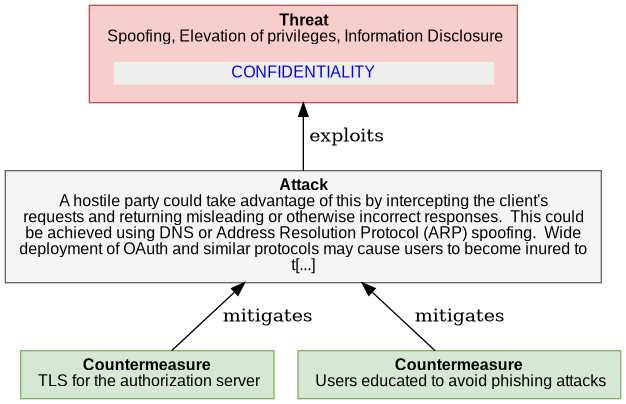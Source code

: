  

@startuml
digraph G {
rankdir="BT";
  node [shape=plaintext, fontname="Arial" fontsize="12"];
    "AuthServerPhishing1" [ fillcolor="#F8CECC", style=filled, shape=polygon, color="#B85450"
    label= 
    <<table border="0" cellborder="0" cellspacing="0">
     <tr><td align="center"><b>Threat</b><br/> 

Spoofing, Elevation of privileges, Information Disclosure
</td></tr>
     <tr><td><table border="0" cellborder="0" cellspacing="8"><tr>
                ret += secObj.linkedImpactMDText()
     <td align="center" href="#OAuth2.CONFIDENTIALITY" bgcolor="#EEEEEE"><font color="blue">CONFIDENTIALITY</font></td>
     </tr></table></td></tr>   
   </table>>
   ];
    
"AuthServerPhishing1_attack" [ fillcolor="#f5f5f5", style=filled, shape=polygon, color="#666666", label =     
    <<table border="0" cellborder="0" cellspacing="0">
     <tr><td align="center"><b>Attack</b><br/>

A hostile party could take advantage of this by intercepting the client&#x27;s<br/>requests and returning misleading or otherwise incorrect responses.  This could<br/>be achieved using DNS or Address Resolution Protocol (ARP) spoofing.  Wide<br/>deployment of OAuth and similar protocols may cause users to become inured to<br/>t[...]
</td></tr>
   </table>>
    ]

"AuthServerPhishing1_attack" -> "AuthServerPhishing1"  [label = " exploits"]

    "AuthServerPhishing1_countermeasure0" [ 
       fillcolor="#D5E8D4", style=filled, shape=polygon, color="#82B366", label =     
    <<table border="0" cellborder="0" cellspacing="0">
     <tr><td align="left"><b>Countermeasure</b><br/> 

TLS for the authorization server
</td></tr>
   </table>>
   ]

     "AuthServerPhishing1_countermeasure0" -> "AuthServerPhishing1_attack" [label = " mitigates"]

    "AuthServerPhishing1_countermeasure1" [ 
       fillcolor="#D5E8D4", style=filled, shape=polygon, color="#82B366", label =     
    <<table border="0" cellborder="0" cellspacing="0">
     <tr><td align="left"><b>Countermeasure</b><br/> 

Users educated to avoid phishing attacks
</td></tr>
   </table>>
   ]

     "AuthServerPhishing1_countermeasure1" -> "AuthServerPhishing1_attack" [label = " mitigates"]

}
@enduml

